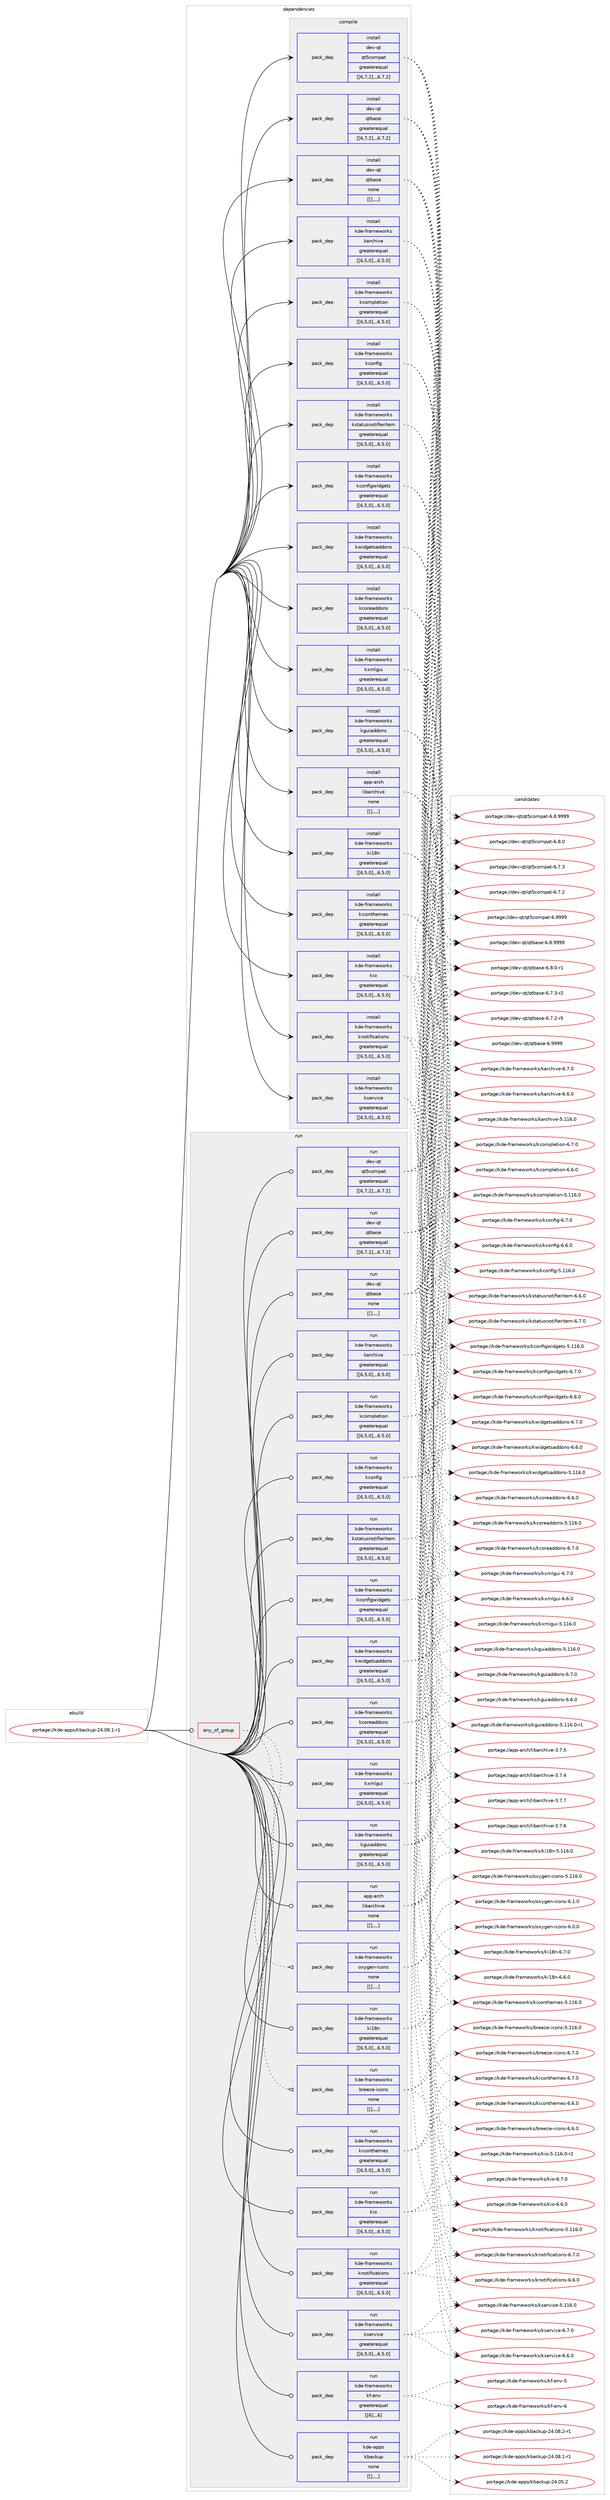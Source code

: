 digraph prolog {

# *************
# Graph options
# *************

newrank=true;
concentrate=true;
compound=true;
graph [rankdir=LR,fontname=Helvetica,fontsize=10,ranksep=1.5];#, ranksep=2.5, nodesep=0.2];
edge  [arrowhead=vee];
node  [fontname=Helvetica,fontsize=10];

# **********
# The ebuild
# **********

subgraph cluster_leftcol {
color=gray;
label=<<i>ebuild</i>>;
id [label="portage://kde-apps/kbackup-24.08.1-r1", color=red, width=4, href="../kde-apps/kbackup-24.08.1-r1.svg"];
}

# ****************
# The dependencies
# ****************

subgraph cluster_midcol {
color=gray;
label=<<i>dependencies</i>>;
subgraph cluster_compile {
fillcolor="#eeeeee";
style=filled;
label=<<i>compile</i>>;
subgraph pack190545 {
dependency264302 [label=<<TABLE BORDER="0" CELLBORDER="1" CELLSPACING="0" CELLPADDING="4" WIDTH="220"><TR><TD ROWSPAN="6" CELLPADDING="30">pack_dep</TD></TR><TR><TD WIDTH="110">install</TD></TR><TR><TD>app-arch</TD></TR><TR><TD>libarchive</TD></TR><TR><TD>none</TD></TR><TR><TD>[[],,,,]</TD></TR></TABLE>>, shape=none, color=blue];
}
id:e -> dependency264302:w [weight=20,style="solid",arrowhead="vee"];
subgraph pack190571 {
dependency264323 [label=<<TABLE BORDER="0" CELLBORDER="1" CELLSPACING="0" CELLPADDING="4" WIDTH="220"><TR><TD ROWSPAN="6" CELLPADDING="30">pack_dep</TD></TR><TR><TD WIDTH="110">install</TD></TR><TR><TD>dev-qt</TD></TR><TR><TD>qt5compat</TD></TR><TR><TD>greaterequal</TD></TR><TR><TD>[[6,7,2],,,6.7.2]</TD></TR></TABLE>>, shape=none, color=blue];
}
id:e -> dependency264323:w [weight=20,style="solid",arrowhead="vee"];
subgraph pack190603 {
dependency264360 [label=<<TABLE BORDER="0" CELLBORDER="1" CELLSPACING="0" CELLPADDING="4" WIDTH="220"><TR><TD ROWSPAN="6" CELLPADDING="30">pack_dep</TD></TR><TR><TD WIDTH="110">install</TD></TR><TR><TD>dev-qt</TD></TR><TR><TD>qtbase</TD></TR><TR><TD>greaterequal</TD></TR><TR><TD>[[6,7,2],,,6.7.2]</TD></TR></TABLE>>, shape=none, color=blue];
}
id:e -> dependency264360:w [weight=20,style="solid",arrowhead="vee"];
subgraph pack190624 {
dependency264362 [label=<<TABLE BORDER="0" CELLBORDER="1" CELLSPACING="0" CELLPADDING="4" WIDTH="220"><TR><TD ROWSPAN="6" CELLPADDING="30">pack_dep</TD></TR><TR><TD WIDTH="110">install</TD></TR><TR><TD>dev-qt</TD></TR><TR><TD>qtbase</TD></TR><TR><TD>none</TD></TR><TR><TD>[[],,,,]</TD></TR></TABLE>>, shape=none, color=blue];
}
id:e -> dependency264362:w [weight=20,style="solid",arrowhead="vee"];
subgraph pack190655 {
dependency264395 [label=<<TABLE BORDER="0" CELLBORDER="1" CELLSPACING="0" CELLPADDING="4" WIDTH="220"><TR><TD ROWSPAN="6" CELLPADDING="30">pack_dep</TD></TR><TR><TD WIDTH="110">install</TD></TR><TR><TD>kde-frameworks</TD></TR><TR><TD>karchive</TD></TR><TR><TD>greaterequal</TD></TR><TR><TD>[[6,5,0],,,6.5.0]</TD></TR></TABLE>>, shape=none, color=blue];
}
id:e -> dependency264395:w [weight=20,style="solid",arrowhead="vee"];
subgraph pack190666 {
dependency264428 [label=<<TABLE BORDER="0" CELLBORDER="1" CELLSPACING="0" CELLPADDING="4" WIDTH="220"><TR><TD ROWSPAN="6" CELLPADDING="30">pack_dep</TD></TR><TR><TD WIDTH="110">install</TD></TR><TR><TD>kde-frameworks</TD></TR><TR><TD>kcompletion</TD></TR><TR><TD>greaterequal</TD></TR><TR><TD>[[6,5,0],,,6.5.0]</TD></TR></TABLE>>, shape=none, color=blue];
}
id:e -> dependency264428:w [weight=20,style="solid",arrowhead="vee"];
subgraph pack190699 {
dependency264498 [label=<<TABLE BORDER="0" CELLBORDER="1" CELLSPACING="0" CELLPADDING="4" WIDTH="220"><TR><TD ROWSPAN="6" CELLPADDING="30">pack_dep</TD></TR><TR><TD WIDTH="110">install</TD></TR><TR><TD>kde-frameworks</TD></TR><TR><TD>kconfig</TD></TR><TR><TD>greaterequal</TD></TR><TR><TD>[[6,5,0],,,6.5.0]</TD></TR></TABLE>>, shape=none, color=blue];
}
id:e -> dependency264498:w [weight=20,style="solid",arrowhead="vee"];
subgraph pack190760 {
dependency264517 [label=<<TABLE BORDER="0" CELLBORDER="1" CELLSPACING="0" CELLPADDING="4" WIDTH="220"><TR><TD ROWSPAN="6" CELLPADDING="30">pack_dep</TD></TR><TR><TD WIDTH="110">install</TD></TR><TR><TD>kde-frameworks</TD></TR><TR><TD>kconfigwidgets</TD></TR><TR><TD>greaterequal</TD></TR><TR><TD>[[6,5,0],,,6.5.0]</TD></TR></TABLE>>, shape=none, color=blue];
}
id:e -> dependency264517:w [weight=20,style="solid",arrowhead="vee"];
subgraph pack190778 {
dependency264538 [label=<<TABLE BORDER="0" CELLBORDER="1" CELLSPACING="0" CELLPADDING="4" WIDTH="220"><TR><TD ROWSPAN="6" CELLPADDING="30">pack_dep</TD></TR><TR><TD WIDTH="110">install</TD></TR><TR><TD>kde-frameworks</TD></TR><TR><TD>kcoreaddons</TD></TR><TR><TD>greaterequal</TD></TR><TR><TD>[[6,5,0],,,6.5.0]</TD></TR></TABLE>>, shape=none, color=blue];
}
id:e -> dependency264538:w [weight=20,style="solid",arrowhead="vee"];
subgraph pack190828 {
dependency264572 [label=<<TABLE BORDER="0" CELLBORDER="1" CELLSPACING="0" CELLPADDING="4" WIDTH="220"><TR><TD ROWSPAN="6" CELLPADDING="30">pack_dep</TD></TR><TR><TD WIDTH="110">install</TD></TR><TR><TD>kde-frameworks</TD></TR><TR><TD>kguiaddons</TD></TR><TR><TD>greaterequal</TD></TR><TR><TD>[[6,5,0],,,6.5.0]</TD></TR></TABLE>>, shape=none, color=blue];
}
id:e -> dependency264572:w [weight=20,style="solid",arrowhead="vee"];
subgraph pack190845 {
dependency264599 [label=<<TABLE BORDER="0" CELLBORDER="1" CELLSPACING="0" CELLPADDING="4" WIDTH="220"><TR><TD ROWSPAN="6" CELLPADDING="30">pack_dep</TD></TR><TR><TD WIDTH="110">install</TD></TR><TR><TD>kde-frameworks</TD></TR><TR><TD>ki18n</TD></TR><TR><TD>greaterequal</TD></TR><TR><TD>[[6,5,0],,,6.5.0]</TD></TR></TABLE>>, shape=none, color=blue];
}
id:e -> dependency264599:w [weight=20,style="solid",arrowhead="vee"];
subgraph pack190883 {
dependency264625 [label=<<TABLE BORDER="0" CELLBORDER="1" CELLSPACING="0" CELLPADDING="4" WIDTH="220"><TR><TD ROWSPAN="6" CELLPADDING="30">pack_dep</TD></TR><TR><TD WIDTH="110">install</TD></TR><TR><TD>kde-frameworks</TD></TR><TR><TD>kiconthemes</TD></TR><TR><TD>greaterequal</TD></TR><TR><TD>[[6,5,0],,,6.5.0]</TD></TR></TABLE>>, shape=none, color=blue];
}
id:e -> dependency264625:w [weight=20,style="solid",arrowhead="vee"];
subgraph pack190900 {
dependency264656 [label=<<TABLE BORDER="0" CELLBORDER="1" CELLSPACING="0" CELLPADDING="4" WIDTH="220"><TR><TD ROWSPAN="6" CELLPADDING="30">pack_dep</TD></TR><TR><TD WIDTH="110">install</TD></TR><TR><TD>kde-frameworks</TD></TR><TR><TD>kio</TD></TR><TR><TD>greaterequal</TD></TR><TR><TD>[[6,5,0],,,6.5.0]</TD></TR></TABLE>>, shape=none, color=blue];
}
id:e -> dependency264656:w [weight=20,style="solid",arrowhead="vee"];
subgraph pack190917 {
dependency264690 [label=<<TABLE BORDER="0" CELLBORDER="1" CELLSPACING="0" CELLPADDING="4" WIDTH="220"><TR><TD ROWSPAN="6" CELLPADDING="30">pack_dep</TD></TR><TR><TD WIDTH="110">install</TD></TR><TR><TD>kde-frameworks</TD></TR><TR><TD>knotifications</TD></TR><TR><TD>greaterequal</TD></TR><TR><TD>[[6,5,0],,,6.5.0]</TD></TR></TABLE>>, shape=none, color=blue];
}
id:e -> dependency264690:w [weight=20,style="solid",arrowhead="vee"];
subgraph pack190944 {
dependency264724 [label=<<TABLE BORDER="0" CELLBORDER="1" CELLSPACING="0" CELLPADDING="4" WIDTH="220"><TR><TD ROWSPAN="6" CELLPADDING="30">pack_dep</TD></TR><TR><TD WIDTH="110">install</TD></TR><TR><TD>kde-frameworks</TD></TR><TR><TD>kservice</TD></TR><TR><TD>greaterequal</TD></TR><TR><TD>[[6,5,0],,,6.5.0]</TD></TR></TABLE>>, shape=none, color=blue];
}
id:e -> dependency264724:w [weight=20,style="solid",arrowhead="vee"];
subgraph pack190993 {
dependency264760 [label=<<TABLE BORDER="0" CELLBORDER="1" CELLSPACING="0" CELLPADDING="4" WIDTH="220"><TR><TD ROWSPAN="6" CELLPADDING="30">pack_dep</TD></TR><TR><TD WIDTH="110">install</TD></TR><TR><TD>kde-frameworks</TD></TR><TR><TD>kstatusnotifieritem</TD></TR><TR><TD>greaterequal</TD></TR><TR><TD>[[6,5,0],,,6.5.0]</TD></TR></TABLE>>, shape=none, color=blue];
}
id:e -> dependency264760:w [weight=20,style="solid",arrowhead="vee"];
subgraph pack191038 {
dependency264817 [label=<<TABLE BORDER="0" CELLBORDER="1" CELLSPACING="0" CELLPADDING="4" WIDTH="220"><TR><TD ROWSPAN="6" CELLPADDING="30">pack_dep</TD></TR><TR><TD WIDTH="110">install</TD></TR><TR><TD>kde-frameworks</TD></TR><TR><TD>kwidgetsaddons</TD></TR><TR><TD>greaterequal</TD></TR><TR><TD>[[6,5,0],,,6.5.0]</TD></TR></TABLE>>, shape=none, color=blue];
}
id:e -> dependency264817:w [weight=20,style="solid",arrowhead="vee"];
subgraph pack191071 {
dependency264838 [label=<<TABLE BORDER="0" CELLBORDER="1" CELLSPACING="0" CELLPADDING="4" WIDTH="220"><TR><TD ROWSPAN="6" CELLPADDING="30">pack_dep</TD></TR><TR><TD WIDTH="110">install</TD></TR><TR><TD>kde-frameworks</TD></TR><TR><TD>kxmlgui</TD></TR><TR><TD>greaterequal</TD></TR><TR><TD>[[6,5,0],,,6.5.0]</TD></TR></TABLE>>, shape=none, color=blue];
}
id:e -> dependency264838:w [weight=20,style="solid",arrowhead="vee"];
}
subgraph cluster_compileandrun {
fillcolor="#eeeeee";
style=filled;
label=<<i>compile and run</i>>;
}
subgraph cluster_run {
fillcolor="#eeeeee";
style=filled;
label=<<i>run</i>>;
subgraph any1692 {
dependency264880 [label=<<TABLE BORDER="0" CELLBORDER="1" CELLSPACING="0" CELLPADDING="4"><TR><TD CELLPADDING="10">any_of_group</TD></TR></TABLE>>, shape=none, color=red];subgraph pack191135 {
dependency264914 [label=<<TABLE BORDER="0" CELLBORDER="1" CELLSPACING="0" CELLPADDING="4" WIDTH="220"><TR><TD ROWSPAN="6" CELLPADDING="30">pack_dep</TD></TR><TR><TD WIDTH="110">run</TD></TR><TR><TD>kde-frameworks</TD></TR><TR><TD>breeze-icons</TD></TR><TR><TD>none</TD></TR><TR><TD>[[],,,,]</TD></TR></TABLE>>, shape=none, color=blue];
}
dependency264880:e -> dependency264914:w [weight=20,style="dotted",arrowhead="oinv"];
subgraph pack191153 {
dependency264927 [label=<<TABLE BORDER="0" CELLBORDER="1" CELLSPACING="0" CELLPADDING="4" WIDTH="220"><TR><TD ROWSPAN="6" CELLPADDING="30">pack_dep</TD></TR><TR><TD WIDTH="110">run</TD></TR><TR><TD>kde-frameworks</TD></TR><TR><TD>oxygen-icons</TD></TR><TR><TD>none</TD></TR><TR><TD>[[],,,,]</TD></TR></TABLE>>, shape=none, color=blue];
}
dependency264880:e -> dependency264927:w [weight=20,style="dotted",arrowhead="oinv"];
}
id:e -> dependency264880:w [weight=20,style="solid",arrowhead="odot"];
subgraph pack191158 {
dependency264948 [label=<<TABLE BORDER="0" CELLBORDER="1" CELLSPACING="0" CELLPADDING="4" WIDTH="220"><TR><TD ROWSPAN="6" CELLPADDING="30">pack_dep</TD></TR><TR><TD WIDTH="110">run</TD></TR><TR><TD>app-arch</TD></TR><TR><TD>libarchive</TD></TR><TR><TD>none</TD></TR><TR><TD>[[],,,,]</TD></TR></TABLE>>, shape=none, color=blue];
}
id:e -> dependency264948:w [weight=20,style="solid",arrowhead="odot"];
subgraph pack191178 {
dependency264949 [label=<<TABLE BORDER="0" CELLBORDER="1" CELLSPACING="0" CELLPADDING="4" WIDTH="220"><TR><TD ROWSPAN="6" CELLPADDING="30">pack_dep</TD></TR><TR><TD WIDTH="110">run</TD></TR><TR><TD>dev-qt</TD></TR><TR><TD>qt5compat</TD></TR><TR><TD>greaterequal</TD></TR><TR><TD>[[6,7,2],,,6.7.2]</TD></TR></TABLE>>, shape=none, color=blue];
}
id:e -> dependency264949:w [weight=20,style="solid",arrowhead="odot"];
subgraph pack191179 {
dependency264983 [label=<<TABLE BORDER="0" CELLBORDER="1" CELLSPACING="0" CELLPADDING="4" WIDTH="220"><TR><TD ROWSPAN="6" CELLPADDING="30">pack_dep</TD></TR><TR><TD WIDTH="110">run</TD></TR><TR><TD>dev-qt</TD></TR><TR><TD>qtbase</TD></TR><TR><TD>greaterequal</TD></TR><TR><TD>[[6,7,2],,,6.7.2]</TD></TR></TABLE>>, shape=none, color=blue];
}
id:e -> dependency264983:w [weight=20,style="solid",arrowhead="odot"];
subgraph pack191212 {
dependency265002 [label=<<TABLE BORDER="0" CELLBORDER="1" CELLSPACING="0" CELLPADDING="4" WIDTH="220"><TR><TD ROWSPAN="6" CELLPADDING="30">pack_dep</TD></TR><TR><TD WIDTH="110">run</TD></TR><TR><TD>dev-qt</TD></TR><TR><TD>qtbase</TD></TR><TR><TD>none</TD></TR><TR><TD>[[],,,,]</TD></TR></TABLE>>, shape=none, color=blue];
}
id:e -> dependency265002:w [weight=20,style="solid",arrowhead="odot"];
subgraph pack191232 {
dependency265023 [label=<<TABLE BORDER="0" CELLBORDER="1" CELLSPACING="0" CELLPADDING="4" WIDTH="220"><TR><TD ROWSPAN="6" CELLPADDING="30">pack_dep</TD></TR><TR><TD WIDTH="110">run</TD></TR><TR><TD>kde-frameworks</TD></TR><TR><TD>karchive</TD></TR><TR><TD>greaterequal</TD></TR><TR><TD>[[6,5,0],,,6.5.0]</TD></TR></TABLE>>, shape=none, color=blue];
}
id:e -> dependency265023:w [weight=20,style="solid",arrowhead="odot"];
subgraph pack191248 {
dependency265027 [label=<<TABLE BORDER="0" CELLBORDER="1" CELLSPACING="0" CELLPADDING="4" WIDTH="220"><TR><TD ROWSPAN="6" CELLPADDING="30">pack_dep</TD></TR><TR><TD WIDTH="110">run</TD></TR><TR><TD>kde-frameworks</TD></TR><TR><TD>kcompletion</TD></TR><TR><TD>greaterequal</TD></TR><TR><TD>[[6,5,0],,,6.5.0]</TD></TR></TABLE>>, shape=none, color=blue];
}
id:e -> dependency265027:w [weight=20,style="solid",arrowhead="odot"];
subgraph pack191337 {
dependency265151 [label=<<TABLE BORDER="0" CELLBORDER="1" CELLSPACING="0" CELLPADDING="4" WIDTH="220"><TR><TD ROWSPAN="6" CELLPADDING="30">pack_dep</TD></TR><TR><TD WIDTH="110">run</TD></TR><TR><TD>kde-frameworks</TD></TR><TR><TD>kconfig</TD></TR><TR><TD>greaterequal</TD></TR><TR><TD>[[6,5,0],,,6.5.0]</TD></TR></TABLE>>, shape=none, color=blue];
}
id:e -> dependency265151:w [weight=20,style="solid",arrowhead="odot"];
subgraph pack191364 {
dependency265162 [label=<<TABLE BORDER="0" CELLBORDER="1" CELLSPACING="0" CELLPADDING="4" WIDTH="220"><TR><TD ROWSPAN="6" CELLPADDING="30">pack_dep</TD></TR><TR><TD WIDTH="110">run</TD></TR><TR><TD>kde-frameworks</TD></TR><TR><TD>kconfigwidgets</TD></TR><TR><TD>greaterequal</TD></TR><TR><TD>[[6,5,0],,,6.5.0]</TD></TR></TABLE>>, shape=none, color=blue];
}
id:e -> dependency265162:w [weight=20,style="solid",arrowhead="odot"];
subgraph pack191370 {
dependency265168 [label=<<TABLE BORDER="0" CELLBORDER="1" CELLSPACING="0" CELLPADDING="4" WIDTH="220"><TR><TD ROWSPAN="6" CELLPADDING="30">pack_dep</TD></TR><TR><TD WIDTH="110">run</TD></TR><TR><TD>kde-frameworks</TD></TR><TR><TD>kcoreaddons</TD></TR><TR><TD>greaterequal</TD></TR><TR><TD>[[6,5,0],,,6.5.0]</TD></TR></TABLE>>, shape=none, color=blue];
}
id:e -> dependency265168:w [weight=20,style="solid",arrowhead="odot"];
subgraph pack191468 {
dependency265343 [label=<<TABLE BORDER="0" CELLBORDER="1" CELLSPACING="0" CELLPADDING="4" WIDTH="220"><TR><TD ROWSPAN="6" CELLPADDING="30">pack_dep</TD></TR><TR><TD WIDTH="110">run</TD></TR><TR><TD>kde-frameworks</TD></TR><TR><TD>kf-env</TD></TR><TR><TD>greaterequal</TD></TR><TR><TD>[[6],,,6]</TD></TR></TABLE>>, shape=none, color=blue];
}
id:e -> dependency265343:w [weight=20,style="solid",arrowhead="odot"];
subgraph pack191551 {
dependency265346 [label=<<TABLE BORDER="0" CELLBORDER="1" CELLSPACING="0" CELLPADDING="4" WIDTH="220"><TR><TD ROWSPAN="6" CELLPADDING="30">pack_dep</TD></TR><TR><TD WIDTH="110">run</TD></TR><TR><TD>kde-frameworks</TD></TR><TR><TD>kguiaddons</TD></TR><TR><TD>greaterequal</TD></TR><TR><TD>[[6,5,0],,,6.5.0]</TD></TR></TABLE>>, shape=none, color=blue];
}
id:e -> dependency265346:w [weight=20,style="solid",arrowhead="odot"];
subgraph pack191554 {
dependency265350 [label=<<TABLE BORDER="0" CELLBORDER="1" CELLSPACING="0" CELLPADDING="4" WIDTH="220"><TR><TD ROWSPAN="6" CELLPADDING="30">pack_dep</TD></TR><TR><TD WIDTH="110">run</TD></TR><TR><TD>kde-frameworks</TD></TR><TR><TD>ki18n</TD></TR><TR><TD>greaterequal</TD></TR><TR><TD>[[6,5,0],,,6.5.0]</TD></TR></TABLE>>, shape=none, color=blue];
}
id:e -> dependency265350:w [weight=20,style="solid",arrowhead="odot"];
subgraph pack191556 {
dependency265390 [label=<<TABLE BORDER="0" CELLBORDER="1" CELLSPACING="0" CELLPADDING="4" WIDTH="220"><TR><TD ROWSPAN="6" CELLPADDING="30">pack_dep</TD></TR><TR><TD WIDTH="110">run</TD></TR><TR><TD>kde-frameworks</TD></TR><TR><TD>kiconthemes</TD></TR><TR><TD>greaterequal</TD></TR><TR><TD>[[6,5,0],,,6.5.0]</TD></TR></TABLE>>, shape=none, color=blue];
}
id:e -> dependency265390:w [weight=20,style="solid",arrowhead="odot"];
subgraph pack191592 {
dependency265394 [label=<<TABLE BORDER="0" CELLBORDER="1" CELLSPACING="0" CELLPADDING="4" WIDTH="220"><TR><TD ROWSPAN="6" CELLPADDING="30">pack_dep</TD></TR><TR><TD WIDTH="110">run</TD></TR><TR><TD>kde-frameworks</TD></TR><TR><TD>kio</TD></TR><TR><TD>greaterequal</TD></TR><TR><TD>[[6,5,0],,,6.5.0]</TD></TR></TABLE>>, shape=none, color=blue];
}
id:e -> dependency265394:w [weight=20,style="solid",arrowhead="odot"];
subgraph pack191611 {
dependency265415 [label=<<TABLE BORDER="0" CELLBORDER="1" CELLSPACING="0" CELLPADDING="4" WIDTH="220"><TR><TD ROWSPAN="6" CELLPADDING="30">pack_dep</TD></TR><TR><TD WIDTH="110">run</TD></TR><TR><TD>kde-frameworks</TD></TR><TR><TD>knotifications</TD></TR><TR><TD>greaterequal</TD></TR><TR><TD>[[6,5,0],,,6.5.0]</TD></TR></TABLE>>, shape=none, color=blue];
}
id:e -> dependency265415:w [weight=20,style="solid",arrowhead="odot"];
subgraph pack191682 {
dependency265479 [label=<<TABLE BORDER="0" CELLBORDER="1" CELLSPACING="0" CELLPADDING="4" WIDTH="220"><TR><TD ROWSPAN="6" CELLPADDING="30">pack_dep</TD></TR><TR><TD WIDTH="110">run</TD></TR><TR><TD>kde-frameworks</TD></TR><TR><TD>kservice</TD></TR><TR><TD>greaterequal</TD></TR><TR><TD>[[6,5,0],,,6.5.0]</TD></TR></TABLE>>, shape=none, color=blue];
}
id:e -> dependency265479:w [weight=20,style="solid",arrowhead="odot"];
subgraph pack191699 {
dependency265501 [label=<<TABLE BORDER="0" CELLBORDER="1" CELLSPACING="0" CELLPADDING="4" WIDTH="220"><TR><TD ROWSPAN="6" CELLPADDING="30">pack_dep</TD></TR><TR><TD WIDTH="110">run</TD></TR><TR><TD>kde-frameworks</TD></TR><TR><TD>kstatusnotifieritem</TD></TR><TR><TD>greaterequal</TD></TR><TR><TD>[[6,5,0],,,6.5.0]</TD></TR></TABLE>>, shape=none, color=blue];
}
id:e -> dependency265501:w [weight=20,style="solid",arrowhead="odot"];
subgraph pack191740 {
dependency265546 [label=<<TABLE BORDER="0" CELLBORDER="1" CELLSPACING="0" CELLPADDING="4" WIDTH="220"><TR><TD ROWSPAN="6" CELLPADDING="30">pack_dep</TD></TR><TR><TD WIDTH="110">run</TD></TR><TR><TD>kde-frameworks</TD></TR><TR><TD>kwidgetsaddons</TD></TR><TR><TD>greaterequal</TD></TR><TR><TD>[[6,5,0],,,6.5.0]</TD></TR></TABLE>>, shape=none, color=blue];
}
id:e -> dependency265546:w [weight=20,style="solid",arrowhead="odot"];
subgraph pack191743 {
dependency265563 [label=<<TABLE BORDER="0" CELLBORDER="1" CELLSPACING="0" CELLPADDING="4" WIDTH="220"><TR><TD ROWSPAN="6" CELLPADDING="30">pack_dep</TD></TR><TR><TD WIDTH="110">run</TD></TR><TR><TD>kde-frameworks</TD></TR><TR><TD>kxmlgui</TD></TR><TR><TD>greaterequal</TD></TR><TR><TD>[[6,5,0],,,6.5.0]</TD></TR></TABLE>>, shape=none, color=blue];
}
id:e -> dependency265563:w [weight=20,style="solid",arrowhead="odot"];
subgraph pack191784 {
dependency265658 [label=<<TABLE BORDER="0" CELLBORDER="1" CELLSPACING="0" CELLPADDING="4" WIDTH="220"><TR><TD ROWSPAN="6" CELLPADDING="30">pack_dep</TD></TR><TR><TD WIDTH="110">run</TD></TR><TR><TD>kde-apps</TD></TR><TR><TD>kbackup</TD></TR><TR><TD>none</TD></TR><TR><TD>[[],,,,]</TD></TR></TABLE>>, shape=none, color=blue];
}
id:e -> dependency265658:w [weight=20,style="solid",arrowhead="odot"];
}
}

# **************
# The candidates
# **************

subgraph cluster_choices {
rank=same;
color=gray;
label=<<i>candidates</i>>;

subgraph choice190578 {
color=black;
nodesep=1;
choice9711211245971149910447108105989711499104105118101455146554655 [label="portage://app-arch/libarchive-3.7.7", color=red, width=4,href="../app-arch/libarchive-3.7.7.svg"];
choice9711211245971149910447108105989711499104105118101455146554654 [label="portage://app-arch/libarchive-3.7.6", color=red, width=4,href="../app-arch/libarchive-3.7.6.svg"];
choice9711211245971149910447108105989711499104105118101455146554653 [label="portage://app-arch/libarchive-3.7.5", color=red, width=4,href="../app-arch/libarchive-3.7.5.svg"];
choice9711211245971149910447108105989711499104105118101455146554652 [label="portage://app-arch/libarchive-3.7.4", color=red, width=4,href="../app-arch/libarchive-3.7.4.svg"];
dependency264302:e -> choice9711211245971149910447108105989711499104105118101455146554655:w [style=dotted,weight="100"];
dependency264302:e -> choice9711211245971149910447108105989711499104105118101455146554654:w [style=dotted,weight="100"];
dependency264302:e -> choice9711211245971149910447108105989711499104105118101455146554653:w [style=dotted,weight="100"];
dependency264302:e -> choice9711211245971149910447108105989711499104105118101455146554652:w [style=dotted,weight="100"];
}
subgraph choice190612 {
color=black;
nodesep=1;
choice100101118451131164711311653991111091129711645544657575757 [label="portage://dev-qt/qt5compat-6.9999", color=red, width=4,href="../dev-qt/qt5compat-6.9999.svg"];
choice1001011184511311647113116539911110911297116455446564657575757 [label="portage://dev-qt/qt5compat-6.8.9999", color=red, width=4,href="../dev-qt/qt5compat-6.8.9999.svg"];
choice1001011184511311647113116539911110911297116455446564648 [label="portage://dev-qt/qt5compat-6.8.0", color=red, width=4,href="../dev-qt/qt5compat-6.8.0.svg"];
choice1001011184511311647113116539911110911297116455446554651 [label="portage://dev-qt/qt5compat-6.7.3", color=red, width=4,href="../dev-qt/qt5compat-6.7.3.svg"];
choice1001011184511311647113116539911110911297116455446554650 [label="portage://dev-qt/qt5compat-6.7.2", color=red, width=4,href="../dev-qt/qt5compat-6.7.2.svg"];
dependency264323:e -> choice100101118451131164711311653991111091129711645544657575757:w [style=dotted,weight="100"];
dependency264323:e -> choice1001011184511311647113116539911110911297116455446564657575757:w [style=dotted,weight="100"];
dependency264323:e -> choice1001011184511311647113116539911110911297116455446564648:w [style=dotted,weight="100"];
dependency264323:e -> choice1001011184511311647113116539911110911297116455446554651:w [style=dotted,weight="100"];
dependency264323:e -> choice1001011184511311647113116539911110911297116455446554650:w [style=dotted,weight="100"];
}
subgraph choice190625 {
color=black;
nodesep=1;
choice1001011184511311647113116989711510145544657575757 [label="portage://dev-qt/qtbase-6.9999", color=red, width=4,href="../dev-qt/qtbase-6.9999.svg"];
choice10010111845113116471131169897115101455446564657575757 [label="portage://dev-qt/qtbase-6.8.9999", color=red, width=4,href="../dev-qt/qtbase-6.8.9999.svg"];
choice100101118451131164711311698971151014554465646484511449 [label="portage://dev-qt/qtbase-6.8.0-r1", color=red, width=4,href="../dev-qt/qtbase-6.8.0-r1.svg"];
choice100101118451131164711311698971151014554465546514511450 [label="portage://dev-qt/qtbase-6.7.3-r2", color=red, width=4,href="../dev-qt/qtbase-6.7.3-r2.svg"];
choice100101118451131164711311698971151014554465546504511453 [label="portage://dev-qt/qtbase-6.7.2-r5", color=red, width=4,href="../dev-qt/qtbase-6.7.2-r5.svg"];
dependency264360:e -> choice1001011184511311647113116989711510145544657575757:w [style=dotted,weight="100"];
dependency264360:e -> choice10010111845113116471131169897115101455446564657575757:w [style=dotted,weight="100"];
dependency264360:e -> choice100101118451131164711311698971151014554465646484511449:w [style=dotted,weight="100"];
dependency264360:e -> choice100101118451131164711311698971151014554465546514511450:w [style=dotted,weight="100"];
dependency264360:e -> choice100101118451131164711311698971151014554465546504511453:w [style=dotted,weight="100"];
}
subgraph choice190675 {
color=black;
nodesep=1;
choice1001011184511311647113116989711510145544657575757 [label="portage://dev-qt/qtbase-6.9999", color=red, width=4,href="../dev-qt/qtbase-6.9999.svg"];
choice10010111845113116471131169897115101455446564657575757 [label="portage://dev-qt/qtbase-6.8.9999", color=red, width=4,href="../dev-qt/qtbase-6.8.9999.svg"];
choice100101118451131164711311698971151014554465646484511449 [label="portage://dev-qt/qtbase-6.8.0-r1", color=red, width=4,href="../dev-qt/qtbase-6.8.0-r1.svg"];
choice100101118451131164711311698971151014554465546514511450 [label="portage://dev-qt/qtbase-6.7.3-r2", color=red, width=4,href="../dev-qt/qtbase-6.7.3-r2.svg"];
choice100101118451131164711311698971151014554465546504511453 [label="portage://dev-qt/qtbase-6.7.2-r5", color=red, width=4,href="../dev-qt/qtbase-6.7.2-r5.svg"];
dependency264362:e -> choice1001011184511311647113116989711510145544657575757:w [style=dotted,weight="100"];
dependency264362:e -> choice10010111845113116471131169897115101455446564657575757:w [style=dotted,weight="100"];
dependency264362:e -> choice100101118451131164711311698971151014554465646484511449:w [style=dotted,weight="100"];
dependency264362:e -> choice100101118451131164711311698971151014554465546514511450:w [style=dotted,weight="100"];
dependency264362:e -> choice100101118451131164711311698971151014554465546504511453:w [style=dotted,weight="100"];
}
subgraph choice190682 {
color=black;
nodesep=1;
choice1071001014510211497109101119111114107115471079711499104105118101455446554648 [label="portage://kde-frameworks/karchive-6.7.0", color=red, width=4,href="../kde-frameworks/karchive-6.7.0.svg"];
choice1071001014510211497109101119111114107115471079711499104105118101455446544648 [label="portage://kde-frameworks/karchive-6.6.0", color=red, width=4,href="../kde-frameworks/karchive-6.6.0.svg"];
choice10710010145102114971091011191111141071154710797114991041051181014553464949544648 [label="portage://kde-frameworks/karchive-5.116.0", color=red, width=4,href="../kde-frameworks/karchive-5.116.0.svg"];
dependency264395:e -> choice1071001014510211497109101119111114107115471079711499104105118101455446554648:w [style=dotted,weight="100"];
dependency264395:e -> choice1071001014510211497109101119111114107115471079711499104105118101455446544648:w [style=dotted,weight="100"];
dependency264395:e -> choice10710010145102114971091011191111141071154710797114991041051181014553464949544648:w [style=dotted,weight="100"];
}
subgraph choice190767 {
color=black;
nodesep=1;
choice10710010145102114971091011191111141071154710799111109112108101116105111110455446554648 [label="portage://kde-frameworks/kcompletion-6.7.0", color=red, width=4,href="../kde-frameworks/kcompletion-6.7.0.svg"];
choice10710010145102114971091011191111141071154710799111109112108101116105111110455446544648 [label="portage://kde-frameworks/kcompletion-6.6.0", color=red, width=4,href="../kde-frameworks/kcompletion-6.6.0.svg"];
choice107100101451021149710910111911111410711547107991111091121081011161051111104553464949544648 [label="portage://kde-frameworks/kcompletion-5.116.0", color=red, width=4,href="../kde-frameworks/kcompletion-5.116.0.svg"];
dependency264428:e -> choice10710010145102114971091011191111141071154710799111109112108101116105111110455446554648:w [style=dotted,weight="100"];
dependency264428:e -> choice10710010145102114971091011191111141071154710799111109112108101116105111110455446544648:w [style=dotted,weight="100"];
dependency264428:e -> choice107100101451021149710910111911111410711547107991111091121081011161051111104553464949544648:w [style=dotted,weight="100"];
}
subgraph choice190775 {
color=black;
nodesep=1;
choice10710010145102114971091011191111141071154710799111110102105103455446554648 [label="portage://kde-frameworks/kconfig-6.7.0", color=red, width=4,href="../kde-frameworks/kconfig-6.7.0.svg"];
choice10710010145102114971091011191111141071154710799111110102105103455446544648 [label="portage://kde-frameworks/kconfig-6.6.0", color=red, width=4,href="../kde-frameworks/kconfig-6.6.0.svg"];
choice107100101451021149710910111911111410711547107991111101021051034553464949544648 [label="portage://kde-frameworks/kconfig-5.116.0", color=red, width=4,href="../kde-frameworks/kconfig-5.116.0.svg"];
dependency264498:e -> choice10710010145102114971091011191111141071154710799111110102105103455446554648:w [style=dotted,weight="100"];
dependency264498:e -> choice10710010145102114971091011191111141071154710799111110102105103455446544648:w [style=dotted,weight="100"];
dependency264498:e -> choice107100101451021149710910111911111410711547107991111101021051034553464949544648:w [style=dotted,weight="100"];
}
subgraph choice190791 {
color=black;
nodesep=1;
choice10710010145102114971091011191111141071154710799111110102105103119105100103101116115455446554648 [label="portage://kde-frameworks/kconfigwidgets-6.7.0", color=red, width=4,href="../kde-frameworks/kconfigwidgets-6.7.0.svg"];
choice10710010145102114971091011191111141071154710799111110102105103119105100103101116115455446544648 [label="portage://kde-frameworks/kconfigwidgets-6.6.0", color=red, width=4,href="../kde-frameworks/kconfigwidgets-6.6.0.svg"];
choice107100101451021149710910111911111410711547107991111101021051031191051001031011161154553464949544648 [label="portage://kde-frameworks/kconfigwidgets-5.116.0", color=red, width=4,href="../kde-frameworks/kconfigwidgets-5.116.0.svg"];
dependency264517:e -> choice10710010145102114971091011191111141071154710799111110102105103119105100103101116115455446554648:w [style=dotted,weight="100"];
dependency264517:e -> choice10710010145102114971091011191111141071154710799111110102105103119105100103101116115455446544648:w [style=dotted,weight="100"];
dependency264517:e -> choice107100101451021149710910111911111410711547107991111101021051031191051001031011161154553464949544648:w [style=dotted,weight="100"];
}
subgraph choice190975 {
color=black;
nodesep=1;
choice1071001014510211497109101119111114107115471079911111410197100100111110115455446554648 [label="portage://kde-frameworks/kcoreaddons-6.7.0", color=red, width=4,href="../kde-frameworks/kcoreaddons-6.7.0.svg"];
choice1071001014510211497109101119111114107115471079911111410197100100111110115455446544648 [label="portage://kde-frameworks/kcoreaddons-6.6.0", color=red, width=4,href="../kde-frameworks/kcoreaddons-6.6.0.svg"];
choice10710010145102114971091011191111141071154710799111114101971001001111101154553464949544648 [label="portage://kde-frameworks/kcoreaddons-5.116.0", color=red, width=4,href="../kde-frameworks/kcoreaddons-5.116.0.svg"];
dependency264538:e -> choice1071001014510211497109101119111114107115471079911111410197100100111110115455446554648:w [style=dotted,weight="100"];
dependency264538:e -> choice1071001014510211497109101119111114107115471079911111410197100100111110115455446544648:w [style=dotted,weight="100"];
dependency264538:e -> choice10710010145102114971091011191111141071154710799111114101971001001111101154553464949544648:w [style=dotted,weight="100"];
}
subgraph choice191005 {
color=black;
nodesep=1;
choice10710010145102114971091011191111141071154710710311710597100100111110115455446554648 [label="portage://kde-frameworks/kguiaddons-6.7.0", color=red, width=4,href="../kde-frameworks/kguiaddons-6.7.0.svg"];
choice10710010145102114971091011191111141071154710710311710597100100111110115455446544648 [label="portage://kde-frameworks/kguiaddons-6.6.0", color=red, width=4,href="../kde-frameworks/kguiaddons-6.6.0.svg"];
choice1071001014510211497109101119111114107115471071031171059710010011111011545534649495446484511449 [label="portage://kde-frameworks/kguiaddons-5.116.0-r1", color=red, width=4,href="../kde-frameworks/kguiaddons-5.116.0-r1.svg"];
choice107100101451021149710910111911111410711547107103117105971001001111101154553464949544648 [label="portage://kde-frameworks/kguiaddons-5.116.0", color=red, width=4,href="../kde-frameworks/kguiaddons-5.116.0.svg"];
dependency264572:e -> choice10710010145102114971091011191111141071154710710311710597100100111110115455446554648:w [style=dotted,weight="100"];
dependency264572:e -> choice10710010145102114971091011191111141071154710710311710597100100111110115455446544648:w [style=dotted,weight="100"];
dependency264572:e -> choice1071001014510211497109101119111114107115471071031171059710010011111011545534649495446484511449:w [style=dotted,weight="100"];
dependency264572:e -> choice107100101451021149710910111911111410711547107103117105971001001111101154553464949544648:w [style=dotted,weight="100"];
}
subgraph choice191015 {
color=black;
nodesep=1;
choice1071001014510211497109101119111114107115471071054956110455446554648 [label="portage://kde-frameworks/ki18n-6.7.0", color=red, width=4,href="../kde-frameworks/ki18n-6.7.0.svg"];
choice1071001014510211497109101119111114107115471071054956110455446544648 [label="portage://kde-frameworks/ki18n-6.6.0", color=red, width=4,href="../kde-frameworks/ki18n-6.6.0.svg"];
choice10710010145102114971091011191111141071154710710549561104553464949544648 [label="portage://kde-frameworks/ki18n-5.116.0", color=red, width=4,href="../kde-frameworks/ki18n-5.116.0.svg"];
dependency264599:e -> choice1071001014510211497109101119111114107115471071054956110455446554648:w [style=dotted,weight="100"];
dependency264599:e -> choice1071001014510211497109101119111114107115471071054956110455446544648:w [style=dotted,weight="100"];
dependency264599:e -> choice10710010145102114971091011191111141071154710710549561104553464949544648:w [style=dotted,weight="100"];
}
subgraph choice191082 {
color=black;
nodesep=1;
choice10710010145102114971091011191111141071154710710599111110116104101109101115455446554648 [label="portage://kde-frameworks/kiconthemes-6.7.0", color=red, width=4,href="../kde-frameworks/kiconthemes-6.7.0.svg"];
choice10710010145102114971091011191111141071154710710599111110116104101109101115455446544648 [label="portage://kde-frameworks/kiconthemes-6.6.0", color=red, width=4,href="../kde-frameworks/kiconthemes-6.6.0.svg"];
choice107100101451021149710910111911111410711547107105991111101161041011091011154553464949544648 [label="portage://kde-frameworks/kiconthemes-5.116.0", color=red, width=4,href="../kde-frameworks/kiconthemes-5.116.0.svg"];
dependency264625:e -> choice10710010145102114971091011191111141071154710710599111110116104101109101115455446554648:w [style=dotted,weight="100"];
dependency264625:e -> choice10710010145102114971091011191111141071154710710599111110116104101109101115455446544648:w [style=dotted,weight="100"];
dependency264625:e -> choice107100101451021149710910111911111410711547107105991111101161041011091011154553464949544648:w [style=dotted,weight="100"];
}
subgraph choice191132 {
color=black;
nodesep=1;
choice107100101451021149710910111911111410711547107105111455446554648 [label="portage://kde-frameworks/kio-6.7.0", color=red, width=4,href="../kde-frameworks/kio-6.7.0.svg"];
choice107100101451021149710910111911111410711547107105111455446544648 [label="portage://kde-frameworks/kio-6.6.0", color=red, width=4,href="../kde-frameworks/kio-6.6.0.svg"];
choice10710010145102114971091011191111141071154710710511145534649495446484511450 [label="portage://kde-frameworks/kio-5.116.0-r2", color=red, width=4,href="../kde-frameworks/kio-5.116.0-r2.svg"];
dependency264656:e -> choice107100101451021149710910111911111410711547107105111455446554648:w [style=dotted,weight="100"];
dependency264656:e -> choice107100101451021149710910111911111410711547107105111455446544648:w [style=dotted,weight="100"];
dependency264656:e -> choice10710010145102114971091011191111141071154710710511145534649495446484511450:w [style=dotted,weight="100"];
}
subgraph choice191175 {
color=black;
nodesep=1;
choice1071001014510211497109101119111114107115471071101111161051021059997116105111110115455446554648 [label="portage://kde-frameworks/knotifications-6.7.0", color=red, width=4,href="../kde-frameworks/knotifications-6.7.0.svg"];
choice1071001014510211497109101119111114107115471071101111161051021059997116105111110115455446544648 [label="portage://kde-frameworks/knotifications-6.6.0", color=red, width=4,href="../kde-frameworks/knotifications-6.6.0.svg"];
choice10710010145102114971091011191111141071154710711011111610510210599971161051111101154553464949544648 [label="portage://kde-frameworks/knotifications-5.116.0", color=red, width=4,href="../kde-frameworks/knotifications-5.116.0.svg"];
dependency264690:e -> choice1071001014510211497109101119111114107115471071101111161051021059997116105111110115455446554648:w [style=dotted,weight="100"];
dependency264690:e -> choice1071001014510211497109101119111114107115471071101111161051021059997116105111110115455446544648:w [style=dotted,weight="100"];
dependency264690:e -> choice10710010145102114971091011191111141071154710711011111610510210599971161051111101154553464949544648:w [style=dotted,weight="100"];
}
subgraph choice191247 {
color=black;
nodesep=1;
choice10710010145102114971091011191111141071154710711510111411810599101455446554648 [label="portage://kde-frameworks/kservice-6.7.0", color=red, width=4,href="../kde-frameworks/kservice-6.7.0.svg"];
choice10710010145102114971091011191111141071154710711510111411810599101455446544648 [label="portage://kde-frameworks/kservice-6.6.0", color=red, width=4,href="../kde-frameworks/kservice-6.6.0.svg"];
choice107100101451021149710910111911111410711547107115101114118105991014553464949544648 [label="portage://kde-frameworks/kservice-5.116.0", color=red, width=4,href="../kde-frameworks/kservice-5.116.0.svg"];
dependency264724:e -> choice10710010145102114971091011191111141071154710711510111411810599101455446554648:w [style=dotted,weight="100"];
dependency264724:e -> choice10710010145102114971091011191111141071154710711510111411810599101455446544648:w [style=dotted,weight="100"];
dependency264724:e -> choice107100101451021149710910111911111410711547107115101114118105991014553464949544648:w [style=dotted,weight="100"];
}
subgraph choice191307 {
color=black;
nodesep=1;
choice10710010145102114971091011191111141071154710711511697116117115110111116105102105101114105116101109455446554648 [label="portage://kde-frameworks/kstatusnotifieritem-6.7.0", color=red, width=4,href="../kde-frameworks/kstatusnotifieritem-6.7.0.svg"];
choice10710010145102114971091011191111141071154710711511697116117115110111116105102105101114105116101109455446544648 [label="portage://kde-frameworks/kstatusnotifieritem-6.6.0", color=red, width=4,href="../kde-frameworks/kstatusnotifieritem-6.6.0.svg"];
dependency264760:e -> choice10710010145102114971091011191111141071154710711511697116117115110111116105102105101114105116101109455446554648:w [style=dotted,weight="100"];
dependency264760:e -> choice10710010145102114971091011191111141071154710711511697116117115110111116105102105101114105116101109455446544648:w [style=dotted,weight="100"];
}
subgraph choice191314 {
color=black;
nodesep=1;
choice10710010145102114971091011191111141071154710711910510010310111611597100100111110115455446554648 [label="portage://kde-frameworks/kwidgetsaddons-6.7.0", color=red, width=4,href="../kde-frameworks/kwidgetsaddons-6.7.0.svg"];
choice10710010145102114971091011191111141071154710711910510010310111611597100100111110115455446544648 [label="portage://kde-frameworks/kwidgetsaddons-6.6.0", color=red, width=4,href="../kde-frameworks/kwidgetsaddons-6.6.0.svg"];
choice107100101451021149710910111911111410711547107119105100103101116115971001001111101154553464949544648 [label="portage://kde-frameworks/kwidgetsaddons-5.116.0", color=red, width=4,href="../kde-frameworks/kwidgetsaddons-5.116.0.svg"];
dependency264817:e -> choice10710010145102114971091011191111141071154710711910510010310111611597100100111110115455446554648:w [style=dotted,weight="100"];
dependency264817:e -> choice10710010145102114971091011191111141071154710711910510010310111611597100100111110115455446544648:w [style=dotted,weight="100"];
dependency264817:e -> choice107100101451021149710910111911111410711547107119105100103101116115971001001111101154553464949544648:w [style=dotted,weight="100"];
}
subgraph choice191373 {
color=black;
nodesep=1;
choice107100101451021149710910111911111410711547107120109108103117105455446554648 [label="portage://kde-frameworks/kxmlgui-6.7.0", color=red, width=4,href="../kde-frameworks/kxmlgui-6.7.0.svg"];
choice107100101451021149710910111911111410711547107120109108103117105455446544648 [label="portage://kde-frameworks/kxmlgui-6.6.0", color=red, width=4,href="../kde-frameworks/kxmlgui-6.6.0.svg"];
choice1071001014510211497109101119111114107115471071201091081031171054553464949544648 [label="portage://kde-frameworks/kxmlgui-5.116.0", color=red, width=4,href="../kde-frameworks/kxmlgui-5.116.0.svg"];
dependency264838:e -> choice107100101451021149710910111911111410711547107120109108103117105455446554648:w [style=dotted,weight="100"];
dependency264838:e -> choice107100101451021149710910111911111410711547107120109108103117105455446544648:w [style=dotted,weight="100"];
dependency264838:e -> choice1071001014510211497109101119111114107115471071201091081031171054553464949544648:w [style=dotted,weight="100"];
}
subgraph choice191377 {
color=black;
nodesep=1;
choice107100101451021149710910111911111410711547981141011011221014510599111110115455446554648 [label="portage://kde-frameworks/breeze-icons-6.7.0", color=red, width=4,href="../kde-frameworks/breeze-icons-6.7.0.svg"];
choice107100101451021149710910111911111410711547981141011011221014510599111110115455446544648 [label="portage://kde-frameworks/breeze-icons-6.6.0", color=red, width=4,href="../kde-frameworks/breeze-icons-6.6.0.svg"];
choice1071001014510211497109101119111114107115479811410110112210145105991111101154553464949544648 [label="portage://kde-frameworks/breeze-icons-5.116.0", color=red, width=4,href="../kde-frameworks/breeze-icons-5.116.0.svg"];
dependency264914:e -> choice107100101451021149710910111911111410711547981141011011221014510599111110115455446554648:w [style=dotted,weight="100"];
dependency264914:e -> choice107100101451021149710910111911111410711547981141011011221014510599111110115455446544648:w [style=dotted,weight="100"];
dependency264914:e -> choice1071001014510211497109101119111114107115479811410110112210145105991111101154553464949544648:w [style=dotted,weight="100"];
}
subgraph choice191441 {
color=black;
nodesep=1;
choice1071001014510211497109101119111114107115471111201211031011104510599111110115455446494648 [label="portage://kde-frameworks/oxygen-icons-6.1.0", color=red, width=4,href="../kde-frameworks/oxygen-icons-6.1.0.svg"];
choice1071001014510211497109101119111114107115471111201211031011104510599111110115455446484648 [label="portage://kde-frameworks/oxygen-icons-6.0.0", color=red, width=4,href="../kde-frameworks/oxygen-icons-6.0.0.svg"];
choice10710010145102114971091011191111141071154711112012110310111045105991111101154553464949544648 [label="portage://kde-frameworks/oxygen-icons-5.116.0", color=red, width=4,href="../kde-frameworks/oxygen-icons-5.116.0.svg"];
dependency264927:e -> choice1071001014510211497109101119111114107115471111201211031011104510599111110115455446494648:w [style=dotted,weight="100"];
dependency264927:e -> choice1071001014510211497109101119111114107115471111201211031011104510599111110115455446484648:w [style=dotted,weight="100"];
dependency264927:e -> choice10710010145102114971091011191111141071154711112012110310111045105991111101154553464949544648:w [style=dotted,weight="100"];
}
subgraph choice191474 {
color=black;
nodesep=1;
choice9711211245971149910447108105989711499104105118101455146554655 [label="portage://app-arch/libarchive-3.7.7", color=red, width=4,href="../app-arch/libarchive-3.7.7.svg"];
choice9711211245971149910447108105989711499104105118101455146554654 [label="portage://app-arch/libarchive-3.7.6", color=red, width=4,href="../app-arch/libarchive-3.7.6.svg"];
choice9711211245971149910447108105989711499104105118101455146554653 [label="portage://app-arch/libarchive-3.7.5", color=red, width=4,href="../app-arch/libarchive-3.7.5.svg"];
choice9711211245971149910447108105989711499104105118101455146554652 [label="portage://app-arch/libarchive-3.7.4", color=red, width=4,href="../app-arch/libarchive-3.7.4.svg"];
dependency264948:e -> choice9711211245971149910447108105989711499104105118101455146554655:w [style=dotted,weight="100"];
dependency264948:e -> choice9711211245971149910447108105989711499104105118101455146554654:w [style=dotted,weight="100"];
dependency264948:e -> choice9711211245971149910447108105989711499104105118101455146554653:w [style=dotted,weight="100"];
dependency264948:e -> choice9711211245971149910447108105989711499104105118101455146554652:w [style=dotted,weight="100"];
}
subgraph choice191482 {
color=black;
nodesep=1;
choice100101118451131164711311653991111091129711645544657575757 [label="portage://dev-qt/qt5compat-6.9999", color=red, width=4,href="../dev-qt/qt5compat-6.9999.svg"];
choice1001011184511311647113116539911110911297116455446564657575757 [label="portage://dev-qt/qt5compat-6.8.9999", color=red, width=4,href="../dev-qt/qt5compat-6.8.9999.svg"];
choice1001011184511311647113116539911110911297116455446564648 [label="portage://dev-qt/qt5compat-6.8.0", color=red, width=4,href="../dev-qt/qt5compat-6.8.0.svg"];
choice1001011184511311647113116539911110911297116455446554651 [label="portage://dev-qt/qt5compat-6.7.3", color=red, width=4,href="../dev-qt/qt5compat-6.7.3.svg"];
choice1001011184511311647113116539911110911297116455446554650 [label="portage://dev-qt/qt5compat-6.7.2", color=red, width=4,href="../dev-qt/qt5compat-6.7.2.svg"];
dependency264949:e -> choice100101118451131164711311653991111091129711645544657575757:w [style=dotted,weight="100"];
dependency264949:e -> choice1001011184511311647113116539911110911297116455446564657575757:w [style=dotted,weight="100"];
dependency264949:e -> choice1001011184511311647113116539911110911297116455446564648:w [style=dotted,weight="100"];
dependency264949:e -> choice1001011184511311647113116539911110911297116455446554651:w [style=dotted,weight="100"];
dependency264949:e -> choice1001011184511311647113116539911110911297116455446554650:w [style=dotted,weight="100"];
}
subgraph choice191515 {
color=black;
nodesep=1;
choice1001011184511311647113116989711510145544657575757 [label="portage://dev-qt/qtbase-6.9999", color=red, width=4,href="../dev-qt/qtbase-6.9999.svg"];
choice10010111845113116471131169897115101455446564657575757 [label="portage://dev-qt/qtbase-6.8.9999", color=red, width=4,href="../dev-qt/qtbase-6.8.9999.svg"];
choice100101118451131164711311698971151014554465646484511449 [label="portage://dev-qt/qtbase-6.8.0-r1", color=red, width=4,href="../dev-qt/qtbase-6.8.0-r1.svg"];
choice100101118451131164711311698971151014554465546514511450 [label="portage://dev-qt/qtbase-6.7.3-r2", color=red, width=4,href="../dev-qt/qtbase-6.7.3-r2.svg"];
choice100101118451131164711311698971151014554465546504511453 [label="portage://dev-qt/qtbase-6.7.2-r5", color=red, width=4,href="../dev-qt/qtbase-6.7.2-r5.svg"];
dependency264983:e -> choice1001011184511311647113116989711510145544657575757:w [style=dotted,weight="100"];
dependency264983:e -> choice10010111845113116471131169897115101455446564657575757:w [style=dotted,weight="100"];
dependency264983:e -> choice100101118451131164711311698971151014554465646484511449:w [style=dotted,weight="100"];
dependency264983:e -> choice100101118451131164711311698971151014554465546514511450:w [style=dotted,weight="100"];
dependency264983:e -> choice100101118451131164711311698971151014554465546504511453:w [style=dotted,weight="100"];
}
subgraph choice191557 {
color=black;
nodesep=1;
choice1001011184511311647113116989711510145544657575757 [label="portage://dev-qt/qtbase-6.9999", color=red, width=4,href="../dev-qt/qtbase-6.9999.svg"];
choice10010111845113116471131169897115101455446564657575757 [label="portage://dev-qt/qtbase-6.8.9999", color=red, width=4,href="../dev-qt/qtbase-6.8.9999.svg"];
choice100101118451131164711311698971151014554465646484511449 [label="portage://dev-qt/qtbase-6.8.0-r1", color=red, width=4,href="../dev-qt/qtbase-6.8.0-r1.svg"];
choice100101118451131164711311698971151014554465546514511450 [label="portage://dev-qt/qtbase-6.7.3-r2", color=red, width=4,href="../dev-qt/qtbase-6.7.3-r2.svg"];
choice100101118451131164711311698971151014554465546504511453 [label="portage://dev-qt/qtbase-6.7.2-r5", color=red, width=4,href="../dev-qt/qtbase-6.7.2-r5.svg"];
dependency265002:e -> choice1001011184511311647113116989711510145544657575757:w [style=dotted,weight="100"];
dependency265002:e -> choice10010111845113116471131169897115101455446564657575757:w [style=dotted,weight="100"];
dependency265002:e -> choice100101118451131164711311698971151014554465646484511449:w [style=dotted,weight="100"];
dependency265002:e -> choice100101118451131164711311698971151014554465546514511450:w [style=dotted,weight="100"];
dependency265002:e -> choice100101118451131164711311698971151014554465546504511453:w [style=dotted,weight="100"];
}
subgraph choice191625 {
color=black;
nodesep=1;
choice1071001014510211497109101119111114107115471079711499104105118101455446554648 [label="portage://kde-frameworks/karchive-6.7.0", color=red, width=4,href="../kde-frameworks/karchive-6.7.0.svg"];
choice1071001014510211497109101119111114107115471079711499104105118101455446544648 [label="portage://kde-frameworks/karchive-6.6.0", color=red, width=4,href="../kde-frameworks/karchive-6.6.0.svg"];
choice10710010145102114971091011191111141071154710797114991041051181014553464949544648 [label="portage://kde-frameworks/karchive-5.116.0", color=red, width=4,href="../kde-frameworks/karchive-5.116.0.svg"];
dependency265023:e -> choice1071001014510211497109101119111114107115471079711499104105118101455446554648:w [style=dotted,weight="100"];
dependency265023:e -> choice1071001014510211497109101119111114107115471079711499104105118101455446544648:w [style=dotted,weight="100"];
dependency265023:e -> choice10710010145102114971091011191111141071154710797114991041051181014553464949544648:w [style=dotted,weight="100"];
}
subgraph choice191650 {
color=black;
nodesep=1;
choice10710010145102114971091011191111141071154710799111109112108101116105111110455446554648 [label="portage://kde-frameworks/kcompletion-6.7.0", color=red, width=4,href="../kde-frameworks/kcompletion-6.7.0.svg"];
choice10710010145102114971091011191111141071154710799111109112108101116105111110455446544648 [label="portage://kde-frameworks/kcompletion-6.6.0", color=red, width=4,href="../kde-frameworks/kcompletion-6.6.0.svg"];
choice107100101451021149710910111911111410711547107991111091121081011161051111104553464949544648 [label="portage://kde-frameworks/kcompletion-5.116.0", color=red, width=4,href="../kde-frameworks/kcompletion-5.116.0.svg"];
dependency265027:e -> choice10710010145102114971091011191111141071154710799111109112108101116105111110455446554648:w [style=dotted,weight="100"];
dependency265027:e -> choice10710010145102114971091011191111141071154710799111109112108101116105111110455446544648:w [style=dotted,weight="100"];
dependency265027:e -> choice107100101451021149710910111911111410711547107991111091121081011161051111104553464949544648:w [style=dotted,weight="100"];
}
subgraph choice191657 {
color=black;
nodesep=1;
choice10710010145102114971091011191111141071154710799111110102105103455446554648 [label="portage://kde-frameworks/kconfig-6.7.0", color=red, width=4,href="../kde-frameworks/kconfig-6.7.0.svg"];
choice10710010145102114971091011191111141071154710799111110102105103455446544648 [label="portage://kde-frameworks/kconfig-6.6.0", color=red, width=4,href="../kde-frameworks/kconfig-6.6.0.svg"];
choice107100101451021149710910111911111410711547107991111101021051034553464949544648 [label="portage://kde-frameworks/kconfig-5.116.0", color=red, width=4,href="../kde-frameworks/kconfig-5.116.0.svg"];
dependency265151:e -> choice10710010145102114971091011191111141071154710799111110102105103455446554648:w [style=dotted,weight="100"];
dependency265151:e -> choice10710010145102114971091011191111141071154710799111110102105103455446544648:w [style=dotted,weight="100"];
dependency265151:e -> choice107100101451021149710910111911111410711547107991111101021051034553464949544648:w [style=dotted,weight="100"];
}
subgraph choice191663 {
color=black;
nodesep=1;
choice10710010145102114971091011191111141071154710799111110102105103119105100103101116115455446554648 [label="portage://kde-frameworks/kconfigwidgets-6.7.0", color=red, width=4,href="../kde-frameworks/kconfigwidgets-6.7.0.svg"];
choice10710010145102114971091011191111141071154710799111110102105103119105100103101116115455446544648 [label="portage://kde-frameworks/kconfigwidgets-6.6.0", color=red, width=4,href="../kde-frameworks/kconfigwidgets-6.6.0.svg"];
choice107100101451021149710910111911111410711547107991111101021051031191051001031011161154553464949544648 [label="portage://kde-frameworks/kconfigwidgets-5.116.0", color=red, width=4,href="../kde-frameworks/kconfigwidgets-5.116.0.svg"];
dependency265162:e -> choice10710010145102114971091011191111141071154710799111110102105103119105100103101116115455446554648:w [style=dotted,weight="100"];
dependency265162:e -> choice10710010145102114971091011191111141071154710799111110102105103119105100103101116115455446544648:w [style=dotted,weight="100"];
dependency265162:e -> choice107100101451021149710910111911111410711547107991111101021051031191051001031011161154553464949544648:w [style=dotted,weight="100"];
}
subgraph choice191668 {
color=black;
nodesep=1;
choice1071001014510211497109101119111114107115471079911111410197100100111110115455446554648 [label="portage://kde-frameworks/kcoreaddons-6.7.0", color=red, width=4,href="../kde-frameworks/kcoreaddons-6.7.0.svg"];
choice1071001014510211497109101119111114107115471079911111410197100100111110115455446544648 [label="portage://kde-frameworks/kcoreaddons-6.6.0", color=red, width=4,href="../kde-frameworks/kcoreaddons-6.6.0.svg"];
choice10710010145102114971091011191111141071154710799111114101971001001111101154553464949544648 [label="portage://kde-frameworks/kcoreaddons-5.116.0", color=red, width=4,href="../kde-frameworks/kcoreaddons-5.116.0.svg"];
dependency265168:e -> choice1071001014510211497109101119111114107115471079911111410197100100111110115455446554648:w [style=dotted,weight="100"];
dependency265168:e -> choice1071001014510211497109101119111114107115471079911111410197100100111110115455446544648:w [style=dotted,weight="100"];
dependency265168:e -> choice10710010145102114971091011191111141071154710799111114101971001001111101154553464949544648:w [style=dotted,weight="100"];
}
subgraph choice191671 {
color=black;
nodesep=1;
choice107100101451021149710910111911111410711547107102451011101184554 [label="portage://kde-frameworks/kf-env-6", color=red, width=4,href="../kde-frameworks/kf-env-6.svg"];
choice107100101451021149710910111911111410711547107102451011101184553 [label="portage://kde-frameworks/kf-env-5", color=red, width=4,href="../kde-frameworks/kf-env-5.svg"];
dependency265343:e -> choice107100101451021149710910111911111410711547107102451011101184554:w [style=dotted,weight="100"];
dependency265343:e -> choice107100101451021149710910111911111410711547107102451011101184553:w [style=dotted,weight="100"];
}
subgraph choice191786 {
color=black;
nodesep=1;
choice10710010145102114971091011191111141071154710710311710597100100111110115455446554648 [label="portage://kde-frameworks/kguiaddons-6.7.0", color=red, width=4,href="../kde-frameworks/kguiaddons-6.7.0.svg"];
choice10710010145102114971091011191111141071154710710311710597100100111110115455446544648 [label="portage://kde-frameworks/kguiaddons-6.6.0", color=red, width=4,href="../kde-frameworks/kguiaddons-6.6.0.svg"];
choice1071001014510211497109101119111114107115471071031171059710010011111011545534649495446484511449 [label="portage://kde-frameworks/kguiaddons-5.116.0-r1", color=red, width=4,href="../kde-frameworks/kguiaddons-5.116.0-r1.svg"];
choice107100101451021149710910111911111410711547107103117105971001001111101154553464949544648 [label="portage://kde-frameworks/kguiaddons-5.116.0", color=red, width=4,href="../kde-frameworks/kguiaddons-5.116.0.svg"];
dependency265346:e -> choice10710010145102114971091011191111141071154710710311710597100100111110115455446554648:w [style=dotted,weight="100"];
dependency265346:e -> choice10710010145102114971091011191111141071154710710311710597100100111110115455446544648:w [style=dotted,weight="100"];
dependency265346:e -> choice1071001014510211497109101119111114107115471071031171059710010011111011545534649495446484511449:w [style=dotted,weight="100"];
dependency265346:e -> choice107100101451021149710910111911111410711547107103117105971001001111101154553464949544648:w [style=dotted,weight="100"];
}
subgraph choice191792 {
color=black;
nodesep=1;
choice1071001014510211497109101119111114107115471071054956110455446554648 [label="portage://kde-frameworks/ki18n-6.7.0", color=red, width=4,href="../kde-frameworks/ki18n-6.7.0.svg"];
choice1071001014510211497109101119111114107115471071054956110455446544648 [label="portage://kde-frameworks/ki18n-6.6.0", color=red, width=4,href="../kde-frameworks/ki18n-6.6.0.svg"];
choice10710010145102114971091011191111141071154710710549561104553464949544648 [label="portage://kde-frameworks/ki18n-5.116.0", color=red, width=4,href="../kde-frameworks/ki18n-5.116.0.svg"];
dependency265350:e -> choice1071001014510211497109101119111114107115471071054956110455446554648:w [style=dotted,weight="100"];
dependency265350:e -> choice1071001014510211497109101119111114107115471071054956110455446544648:w [style=dotted,weight="100"];
dependency265350:e -> choice10710010145102114971091011191111141071154710710549561104553464949544648:w [style=dotted,weight="100"];
}
subgraph choice191796 {
color=black;
nodesep=1;
choice10710010145102114971091011191111141071154710710599111110116104101109101115455446554648 [label="portage://kde-frameworks/kiconthemes-6.7.0", color=red, width=4,href="../kde-frameworks/kiconthemes-6.7.0.svg"];
choice10710010145102114971091011191111141071154710710599111110116104101109101115455446544648 [label="portage://kde-frameworks/kiconthemes-6.6.0", color=red, width=4,href="../kde-frameworks/kiconthemes-6.6.0.svg"];
choice107100101451021149710910111911111410711547107105991111101161041011091011154553464949544648 [label="portage://kde-frameworks/kiconthemes-5.116.0", color=red, width=4,href="../kde-frameworks/kiconthemes-5.116.0.svg"];
dependency265390:e -> choice10710010145102114971091011191111141071154710710599111110116104101109101115455446554648:w [style=dotted,weight="100"];
dependency265390:e -> choice10710010145102114971091011191111141071154710710599111110116104101109101115455446544648:w [style=dotted,weight="100"];
dependency265390:e -> choice107100101451021149710910111911111410711547107105991111101161041011091011154553464949544648:w [style=dotted,weight="100"];
}
subgraph choice191800 {
color=black;
nodesep=1;
choice107100101451021149710910111911111410711547107105111455446554648 [label="portage://kde-frameworks/kio-6.7.0", color=red, width=4,href="../kde-frameworks/kio-6.7.0.svg"];
choice107100101451021149710910111911111410711547107105111455446544648 [label="portage://kde-frameworks/kio-6.6.0", color=red, width=4,href="../kde-frameworks/kio-6.6.0.svg"];
choice10710010145102114971091011191111141071154710710511145534649495446484511450 [label="portage://kde-frameworks/kio-5.116.0-r2", color=red, width=4,href="../kde-frameworks/kio-5.116.0-r2.svg"];
dependency265394:e -> choice107100101451021149710910111911111410711547107105111455446554648:w [style=dotted,weight="100"];
dependency265394:e -> choice107100101451021149710910111911111410711547107105111455446544648:w [style=dotted,weight="100"];
dependency265394:e -> choice10710010145102114971091011191111141071154710710511145534649495446484511450:w [style=dotted,weight="100"];
}
subgraph choice191843 {
color=black;
nodesep=1;
choice1071001014510211497109101119111114107115471071101111161051021059997116105111110115455446554648 [label="portage://kde-frameworks/knotifications-6.7.0", color=red, width=4,href="../kde-frameworks/knotifications-6.7.0.svg"];
choice1071001014510211497109101119111114107115471071101111161051021059997116105111110115455446544648 [label="portage://kde-frameworks/knotifications-6.6.0", color=red, width=4,href="../kde-frameworks/knotifications-6.6.0.svg"];
choice10710010145102114971091011191111141071154710711011111610510210599971161051111101154553464949544648 [label="portage://kde-frameworks/knotifications-5.116.0", color=red, width=4,href="../kde-frameworks/knotifications-5.116.0.svg"];
dependency265415:e -> choice1071001014510211497109101119111114107115471071101111161051021059997116105111110115455446554648:w [style=dotted,weight="100"];
dependency265415:e -> choice1071001014510211497109101119111114107115471071101111161051021059997116105111110115455446544648:w [style=dotted,weight="100"];
dependency265415:e -> choice10710010145102114971091011191111141071154710711011111610510210599971161051111101154553464949544648:w [style=dotted,weight="100"];
}
subgraph choice191860 {
color=black;
nodesep=1;
choice10710010145102114971091011191111141071154710711510111411810599101455446554648 [label="portage://kde-frameworks/kservice-6.7.0", color=red, width=4,href="../kde-frameworks/kservice-6.7.0.svg"];
choice10710010145102114971091011191111141071154710711510111411810599101455446544648 [label="portage://kde-frameworks/kservice-6.6.0", color=red, width=4,href="../kde-frameworks/kservice-6.6.0.svg"];
choice107100101451021149710910111911111410711547107115101114118105991014553464949544648 [label="portage://kde-frameworks/kservice-5.116.0", color=red, width=4,href="../kde-frameworks/kservice-5.116.0.svg"];
dependency265479:e -> choice10710010145102114971091011191111141071154710711510111411810599101455446554648:w [style=dotted,weight="100"];
dependency265479:e -> choice10710010145102114971091011191111141071154710711510111411810599101455446544648:w [style=dotted,weight="100"];
dependency265479:e -> choice107100101451021149710910111911111410711547107115101114118105991014553464949544648:w [style=dotted,weight="100"];
}
subgraph choice191878 {
color=black;
nodesep=1;
choice10710010145102114971091011191111141071154710711511697116117115110111116105102105101114105116101109455446554648 [label="portage://kde-frameworks/kstatusnotifieritem-6.7.0", color=red, width=4,href="../kde-frameworks/kstatusnotifieritem-6.7.0.svg"];
choice10710010145102114971091011191111141071154710711511697116117115110111116105102105101114105116101109455446544648 [label="portage://kde-frameworks/kstatusnotifieritem-6.6.0", color=red, width=4,href="../kde-frameworks/kstatusnotifieritem-6.6.0.svg"];
dependency265501:e -> choice10710010145102114971091011191111141071154710711511697116117115110111116105102105101114105116101109455446554648:w [style=dotted,weight="100"];
dependency265501:e -> choice10710010145102114971091011191111141071154710711511697116117115110111116105102105101114105116101109455446544648:w [style=dotted,weight="100"];
}
subgraph choice191879 {
color=black;
nodesep=1;
choice10710010145102114971091011191111141071154710711910510010310111611597100100111110115455446554648 [label="portage://kde-frameworks/kwidgetsaddons-6.7.0", color=red, width=4,href="../kde-frameworks/kwidgetsaddons-6.7.0.svg"];
choice10710010145102114971091011191111141071154710711910510010310111611597100100111110115455446544648 [label="portage://kde-frameworks/kwidgetsaddons-6.6.0", color=red, width=4,href="../kde-frameworks/kwidgetsaddons-6.6.0.svg"];
choice107100101451021149710910111911111410711547107119105100103101116115971001001111101154553464949544648 [label="portage://kde-frameworks/kwidgetsaddons-5.116.0", color=red, width=4,href="../kde-frameworks/kwidgetsaddons-5.116.0.svg"];
dependency265546:e -> choice10710010145102114971091011191111141071154710711910510010310111611597100100111110115455446554648:w [style=dotted,weight="100"];
dependency265546:e -> choice10710010145102114971091011191111141071154710711910510010310111611597100100111110115455446544648:w [style=dotted,weight="100"];
dependency265546:e -> choice107100101451021149710910111911111410711547107119105100103101116115971001001111101154553464949544648:w [style=dotted,weight="100"];
}
subgraph choice191896 {
color=black;
nodesep=1;
choice107100101451021149710910111911111410711547107120109108103117105455446554648 [label="portage://kde-frameworks/kxmlgui-6.7.0", color=red, width=4,href="../kde-frameworks/kxmlgui-6.7.0.svg"];
choice107100101451021149710910111911111410711547107120109108103117105455446544648 [label="portage://kde-frameworks/kxmlgui-6.6.0", color=red, width=4,href="../kde-frameworks/kxmlgui-6.6.0.svg"];
choice1071001014510211497109101119111114107115471071201091081031171054553464949544648 [label="portage://kde-frameworks/kxmlgui-5.116.0", color=red, width=4,href="../kde-frameworks/kxmlgui-5.116.0.svg"];
dependency265563:e -> choice107100101451021149710910111911111410711547107120109108103117105455446554648:w [style=dotted,weight="100"];
dependency265563:e -> choice107100101451021149710910111911111410711547107120109108103117105455446544648:w [style=dotted,weight="100"];
dependency265563:e -> choice1071001014510211497109101119111114107115471071201091081031171054553464949544648:w [style=dotted,weight="100"];
}
subgraph choice191899 {
color=black;
nodesep=1;
choice10710010145971121121154710798979910711711245505246485646504511449 [label="portage://kde-apps/kbackup-24.08.2-r1", color=red, width=4,href="../kde-apps/kbackup-24.08.2-r1.svg"];
choice10710010145971121121154710798979910711711245505246485646494511449 [label="portage://kde-apps/kbackup-24.08.1-r1", color=red, width=4,href="../kde-apps/kbackup-24.08.1-r1.svg"];
choice1071001014597112112115471079897991071171124550524648534650 [label="portage://kde-apps/kbackup-24.05.2", color=red, width=4,href="../kde-apps/kbackup-24.05.2.svg"];
dependency265658:e -> choice10710010145971121121154710798979910711711245505246485646504511449:w [style=dotted,weight="100"];
dependency265658:e -> choice10710010145971121121154710798979910711711245505246485646494511449:w [style=dotted,weight="100"];
dependency265658:e -> choice1071001014597112112115471079897991071171124550524648534650:w [style=dotted,weight="100"];
}
}

}
